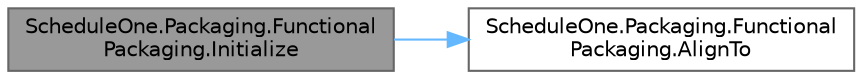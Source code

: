 digraph "ScheduleOne.Packaging.FunctionalPackaging.Initialize"
{
 // LATEX_PDF_SIZE
  bgcolor="transparent";
  edge [fontname=Helvetica,fontsize=10,labelfontname=Helvetica,labelfontsize=10];
  node [fontname=Helvetica,fontsize=10,shape=box,height=0.2,width=0.4];
  rankdir="LR";
  Node1 [id="Node000001",label="ScheduleOne.Packaging.Functional\lPackaging.Initialize",height=0.2,width=0.4,color="gray40", fillcolor="grey60", style="filled", fontcolor="black",tooltip=" "];
  Node1 -> Node2 [id="edge1_Node000001_Node000002",color="steelblue1",style="solid",tooltip=" "];
  Node2 [id="Node000002",label="ScheduleOne.Packaging.Functional\lPackaging.AlignTo",height=0.2,width=0.4,color="grey40", fillcolor="white", style="filled",URL="$class_schedule_one_1_1_packaging_1_1_functional_packaging.html#a8243a37301188b79dcd69f36fa50831b",tooltip=" "];
}
